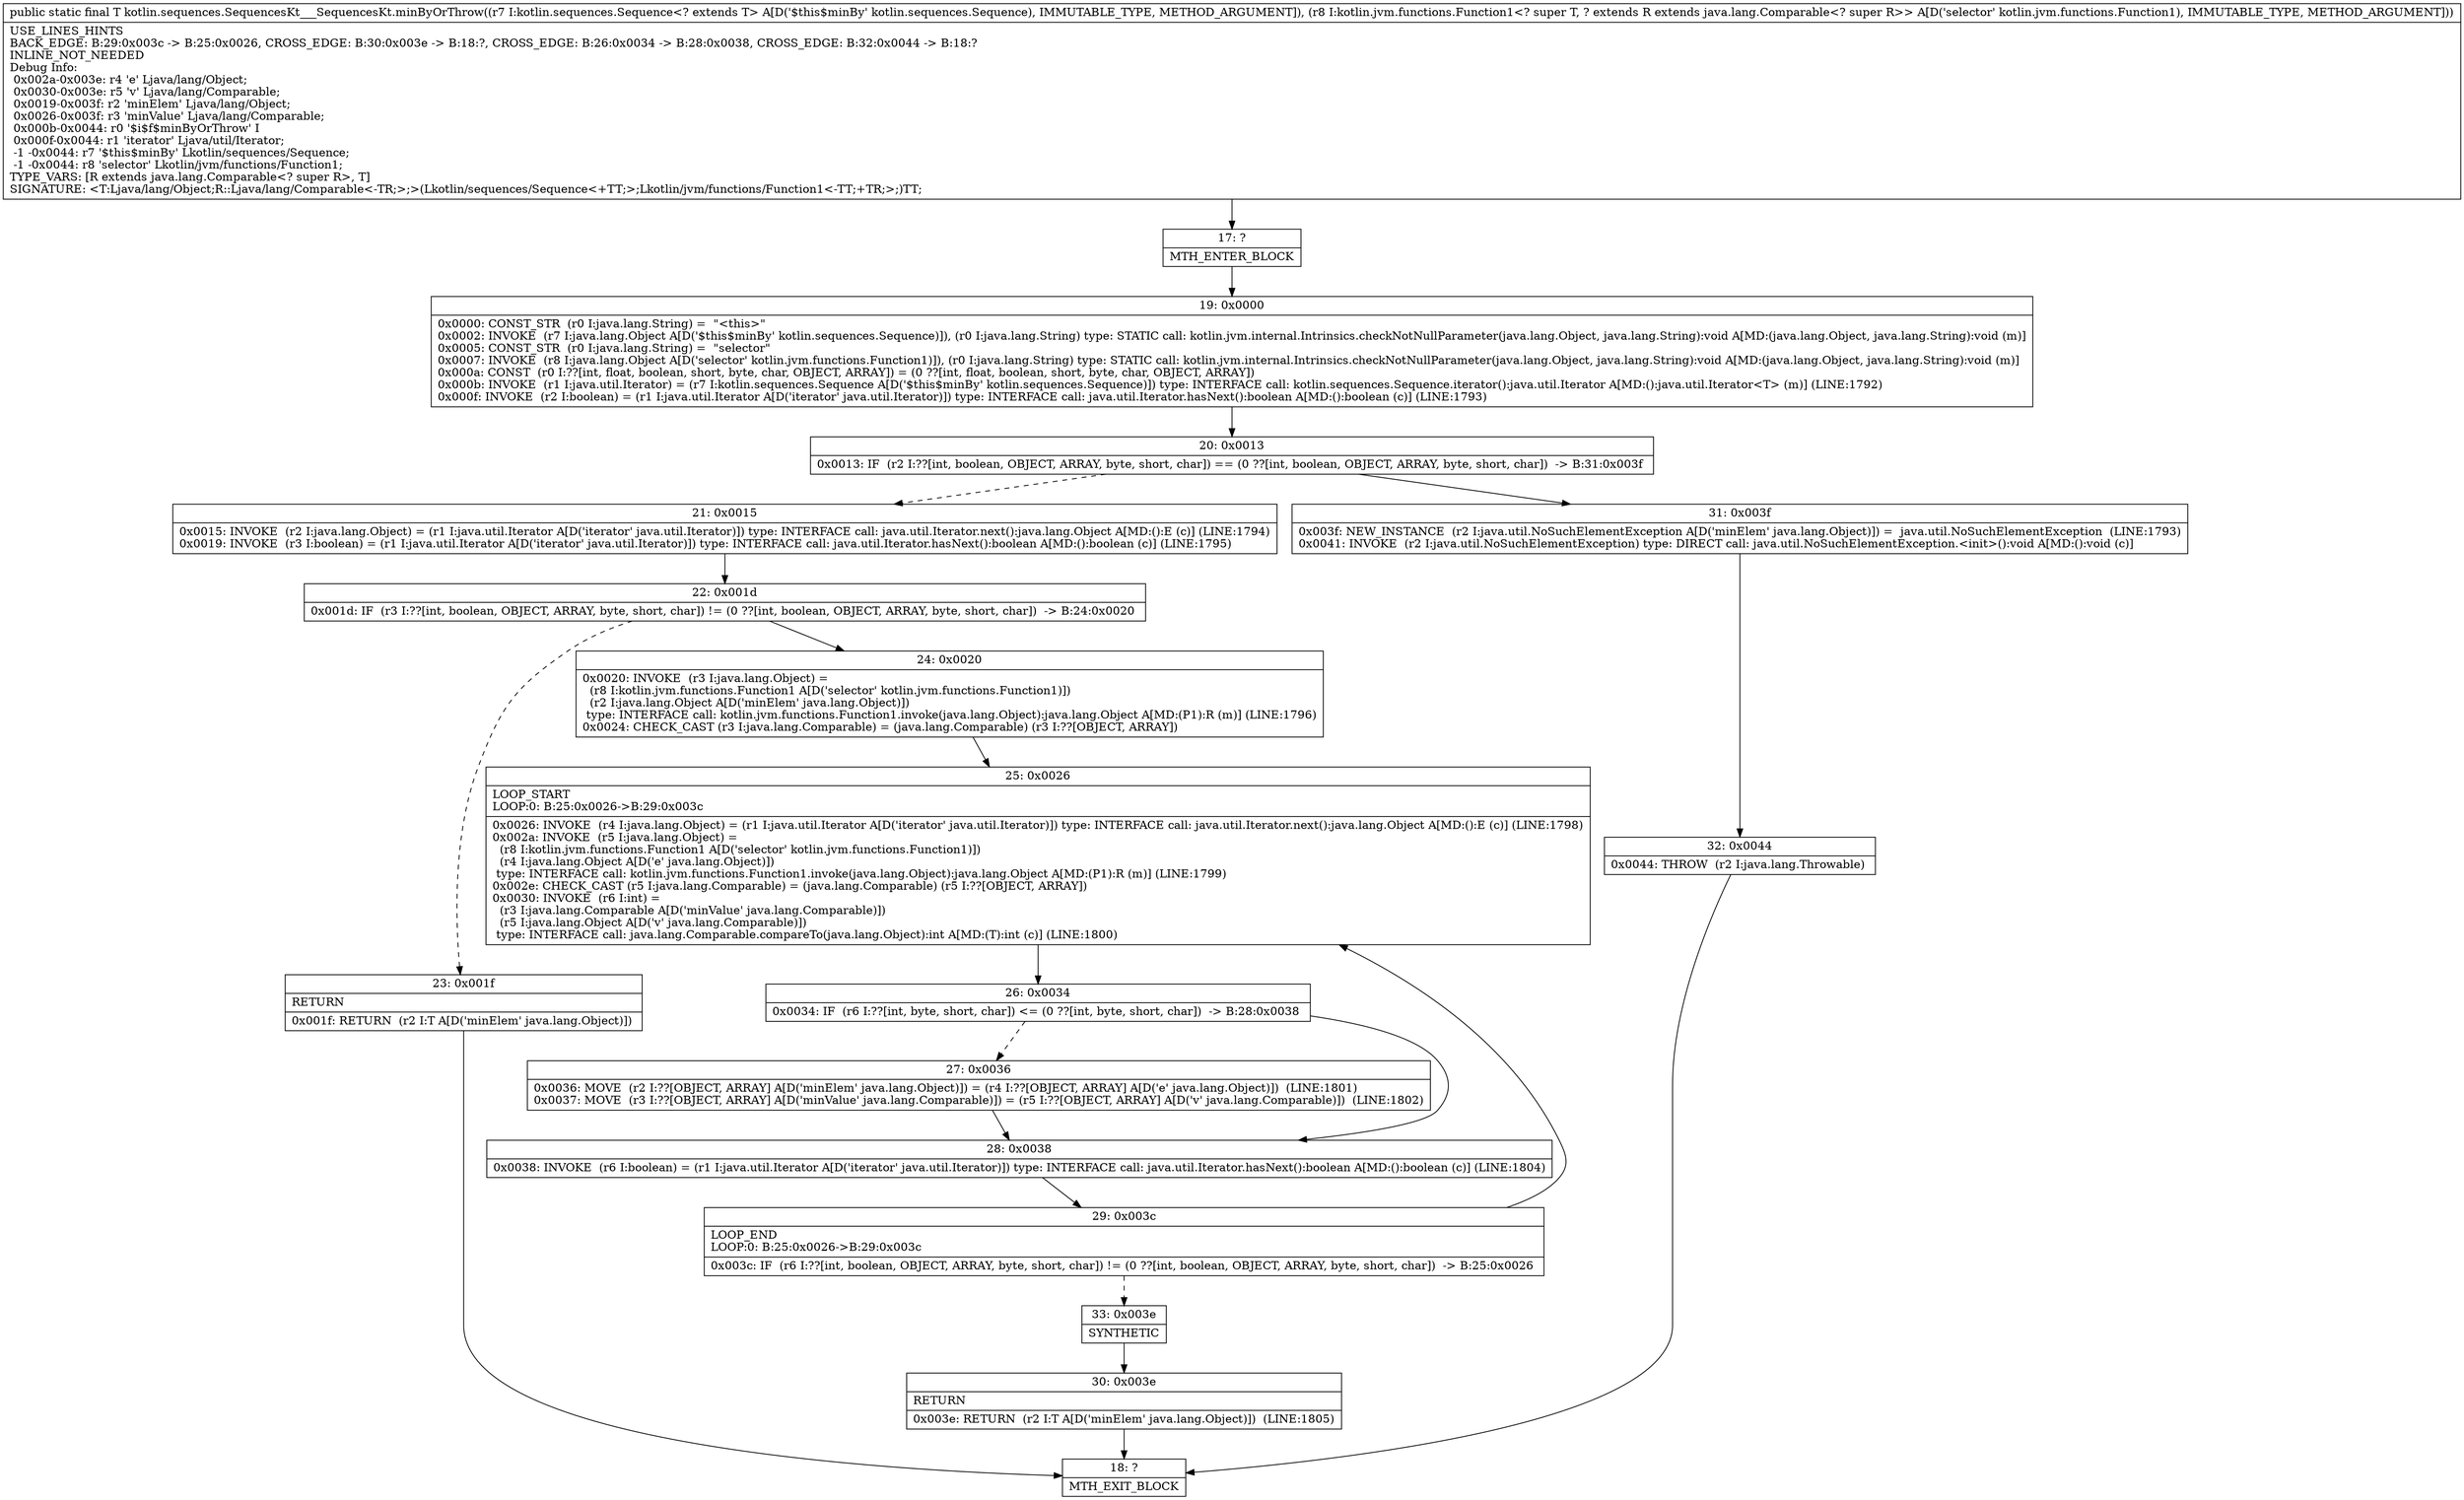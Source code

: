 digraph "CFG forkotlin.sequences.SequencesKt___SequencesKt.minByOrThrow(Lkotlin\/sequences\/Sequence;Lkotlin\/jvm\/functions\/Function1;)Ljava\/lang\/Object;" {
Node_17 [shape=record,label="{17\:\ ?|MTH_ENTER_BLOCK\l}"];
Node_19 [shape=record,label="{19\:\ 0x0000|0x0000: CONST_STR  (r0 I:java.lang.String) =  \"\<this\>\" \l0x0002: INVOKE  (r7 I:java.lang.Object A[D('$this$minBy' kotlin.sequences.Sequence)]), (r0 I:java.lang.String) type: STATIC call: kotlin.jvm.internal.Intrinsics.checkNotNullParameter(java.lang.Object, java.lang.String):void A[MD:(java.lang.Object, java.lang.String):void (m)]\l0x0005: CONST_STR  (r0 I:java.lang.String) =  \"selector\" \l0x0007: INVOKE  (r8 I:java.lang.Object A[D('selector' kotlin.jvm.functions.Function1)]), (r0 I:java.lang.String) type: STATIC call: kotlin.jvm.internal.Intrinsics.checkNotNullParameter(java.lang.Object, java.lang.String):void A[MD:(java.lang.Object, java.lang.String):void (m)]\l0x000a: CONST  (r0 I:??[int, float, boolean, short, byte, char, OBJECT, ARRAY]) = (0 ??[int, float, boolean, short, byte, char, OBJECT, ARRAY]) \l0x000b: INVOKE  (r1 I:java.util.Iterator) = (r7 I:kotlin.sequences.Sequence A[D('$this$minBy' kotlin.sequences.Sequence)]) type: INTERFACE call: kotlin.sequences.Sequence.iterator():java.util.Iterator A[MD:():java.util.Iterator\<T\> (m)] (LINE:1792)\l0x000f: INVOKE  (r2 I:boolean) = (r1 I:java.util.Iterator A[D('iterator' java.util.Iterator)]) type: INTERFACE call: java.util.Iterator.hasNext():boolean A[MD:():boolean (c)] (LINE:1793)\l}"];
Node_20 [shape=record,label="{20\:\ 0x0013|0x0013: IF  (r2 I:??[int, boolean, OBJECT, ARRAY, byte, short, char]) == (0 ??[int, boolean, OBJECT, ARRAY, byte, short, char])  \-\> B:31:0x003f \l}"];
Node_21 [shape=record,label="{21\:\ 0x0015|0x0015: INVOKE  (r2 I:java.lang.Object) = (r1 I:java.util.Iterator A[D('iterator' java.util.Iterator)]) type: INTERFACE call: java.util.Iterator.next():java.lang.Object A[MD:():E (c)] (LINE:1794)\l0x0019: INVOKE  (r3 I:boolean) = (r1 I:java.util.Iterator A[D('iterator' java.util.Iterator)]) type: INTERFACE call: java.util.Iterator.hasNext():boolean A[MD:():boolean (c)] (LINE:1795)\l}"];
Node_22 [shape=record,label="{22\:\ 0x001d|0x001d: IF  (r3 I:??[int, boolean, OBJECT, ARRAY, byte, short, char]) != (0 ??[int, boolean, OBJECT, ARRAY, byte, short, char])  \-\> B:24:0x0020 \l}"];
Node_23 [shape=record,label="{23\:\ 0x001f|RETURN\l|0x001f: RETURN  (r2 I:T A[D('minElem' java.lang.Object)]) \l}"];
Node_18 [shape=record,label="{18\:\ ?|MTH_EXIT_BLOCK\l}"];
Node_24 [shape=record,label="{24\:\ 0x0020|0x0020: INVOKE  (r3 I:java.lang.Object) = \l  (r8 I:kotlin.jvm.functions.Function1 A[D('selector' kotlin.jvm.functions.Function1)])\l  (r2 I:java.lang.Object A[D('minElem' java.lang.Object)])\l type: INTERFACE call: kotlin.jvm.functions.Function1.invoke(java.lang.Object):java.lang.Object A[MD:(P1):R (m)] (LINE:1796)\l0x0024: CHECK_CAST (r3 I:java.lang.Comparable) = (java.lang.Comparable) (r3 I:??[OBJECT, ARRAY]) \l}"];
Node_25 [shape=record,label="{25\:\ 0x0026|LOOP_START\lLOOP:0: B:25:0x0026\-\>B:29:0x003c\l|0x0026: INVOKE  (r4 I:java.lang.Object) = (r1 I:java.util.Iterator A[D('iterator' java.util.Iterator)]) type: INTERFACE call: java.util.Iterator.next():java.lang.Object A[MD:():E (c)] (LINE:1798)\l0x002a: INVOKE  (r5 I:java.lang.Object) = \l  (r8 I:kotlin.jvm.functions.Function1 A[D('selector' kotlin.jvm.functions.Function1)])\l  (r4 I:java.lang.Object A[D('e' java.lang.Object)])\l type: INTERFACE call: kotlin.jvm.functions.Function1.invoke(java.lang.Object):java.lang.Object A[MD:(P1):R (m)] (LINE:1799)\l0x002e: CHECK_CAST (r5 I:java.lang.Comparable) = (java.lang.Comparable) (r5 I:??[OBJECT, ARRAY]) \l0x0030: INVOKE  (r6 I:int) = \l  (r3 I:java.lang.Comparable A[D('minValue' java.lang.Comparable)])\l  (r5 I:java.lang.Object A[D('v' java.lang.Comparable)])\l type: INTERFACE call: java.lang.Comparable.compareTo(java.lang.Object):int A[MD:(T):int (c)] (LINE:1800)\l}"];
Node_26 [shape=record,label="{26\:\ 0x0034|0x0034: IF  (r6 I:??[int, byte, short, char]) \<= (0 ??[int, byte, short, char])  \-\> B:28:0x0038 \l}"];
Node_27 [shape=record,label="{27\:\ 0x0036|0x0036: MOVE  (r2 I:??[OBJECT, ARRAY] A[D('minElem' java.lang.Object)]) = (r4 I:??[OBJECT, ARRAY] A[D('e' java.lang.Object)])  (LINE:1801)\l0x0037: MOVE  (r3 I:??[OBJECT, ARRAY] A[D('minValue' java.lang.Comparable)]) = (r5 I:??[OBJECT, ARRAY] A[D('v' java.lang.Comparable)])  (LINE:1802)\l}"];
Node_28 [shape=record,label="{28\:\ 0x0038|0x0038: INVOKE  (r6 I:boolean) = (r1 I:java.util.Iterator A[D('iterator' java.util.Iterator)]) type: INTERFACE call: java.util.Iterator.hasNext():boolean A[MD:():boolean (c)] (LINE:1804)\l}"];
Node_29 [shape=record,label="{29\:\ 0x003c|LOOP_END\lLOOP:0: B:25:0x0026\-\>B:29:0x003c\l|0x003c: IF  (r6 I:??[int, boolean, OBJECT, ARRAY, byte, short, char]) != (0 ??[int, boolean, OBJECT, ARRAY, byte, short, char])  \-\> B:25:0x0026 \l}"];
Node_33 [shape=record,label="{33\:\ 0x003e|SYNTHETIC\l}"];
Node_30 [shape=record,label="{30\:\ 0x003e|RETURN\l|0x003e: RETURN  (r2 I:T A[D('minElem' java.lang.Object)])  (LINE:1805)\l}"];
Node_31 [shape=record,label="{31\:\ 0x003f|0x003f: NEW_INSTANCE  (r2 I:java.util.NoSuchElementException A[D('minElem' java.lang.Object)]) =  java.util.NoSuchElementException  (LINE:1793)\l0x0041: INVOKE  (r2 I:java.util.NoSuchElementException) type: DIRECT call: java.util.NoSuchElementException.\<init\>():void A[MD:():void (c)]\l}"];
Node_32 [shape=record,label="{32\:\ 0x0044|0x0044: THROW  (r2 I:java.lang.Throwable) \l}"];
MethodNode[shape=record,label="{public static final T kotlin.sequences.SequencesKt___SequencesKt.minByOrThrow((r7 I:kotlin.sequences.Sequence\<? extends T\> A[D('$this$minBy' kotlin.sequences.Sequence), IMMUTABLE_TYPE, METHOD_ARGUMENT]), (r8 I:kotlin.jvm.functions.Function1\<? super T, ? extends R extends java.lang.Comparable\<? super R\>\> A[D('selector' kotlin.jvm.functions.Function1), IMMUTABLE_TYPE, METHOD_ARGUMENT]))  | USE_LINES_HINTS\lBACK_EDGE: B:29:0x003c \-\> B:25:0x0026, CROSS_EDGE: B:30:0x003e \-\> B:18:?, CROSS_EDGE: B:26:0x0034 \-\> B:28:0x0038, CROSS_EDGE: B:32:0x0044 \-\> B:18:?\lINLINE_NOT_NEEDED\lDebug Info:\l  0x002a\-0x003e: r4 'e' Ljava\/lang\/Object;\l  0x0030\-0x003e: r5 'v' Ljava\/lang\/Comparable;\l  0x0019\-0x003f: r2 'minElem' Ljava\/lang\/Object;\l  0x0026\-0x003f: r3 'minValue' Ljava\/lang\/Comparable;\l  0x000b\-0x0044: r0 '$i$f$minByOrThrow' I\l  0x000f\-0x0044: r1 'iterator' Ljava\/util\/Iterator;\l  \-1 \-0x0044: r7 '$this$minBy' Lkotlin\/sequences\/Sequence;\l  \-1 \-0x0044: r8 'selector' Lkotlin\/jvm\/functions\/Function1;\lTYPE_VARS: [R extends java.lang.Comparable\<? super R\>, T]\lSIGNATURE: \<T:Ljava\/lang\/Object;R::Ljava\/lang\/Comparable\<\-TR;\>;\>(Lkotlin\/sequences\/Sequence\<+TT;\>;Lkotlin\/jvm\/functions\/Function1\<\-TT;+TR;\>;)TT;\l}"];
MethodNode -> Node_17;Node_17 -> Node_19;
Node_19 -> Node_20;
Node_20 -> Node_21[style=dashed];
Node_20 -> Node_31;
Node_21 -> Node_22;
Node_22 -> Node_23[style=dashed];
Node_22 -> Node_24;
Node_23 -> Node_18;
Node_24 -> Node_25;
Node_25 -> Node_26;
Node_26 -> Node_27[style=dashed];
Node_26 -> Node_28;
Node_27 -> Node_28;
Node_28 -> Node_29;
Node_29 -> Node_25;
Node_29 -> Node_33[style=dashed];
Node_33 -> Node_30;
Node_30 -> Node_18;
Node_31 -> Node_32;
Node_32 -> Node_18;
}

